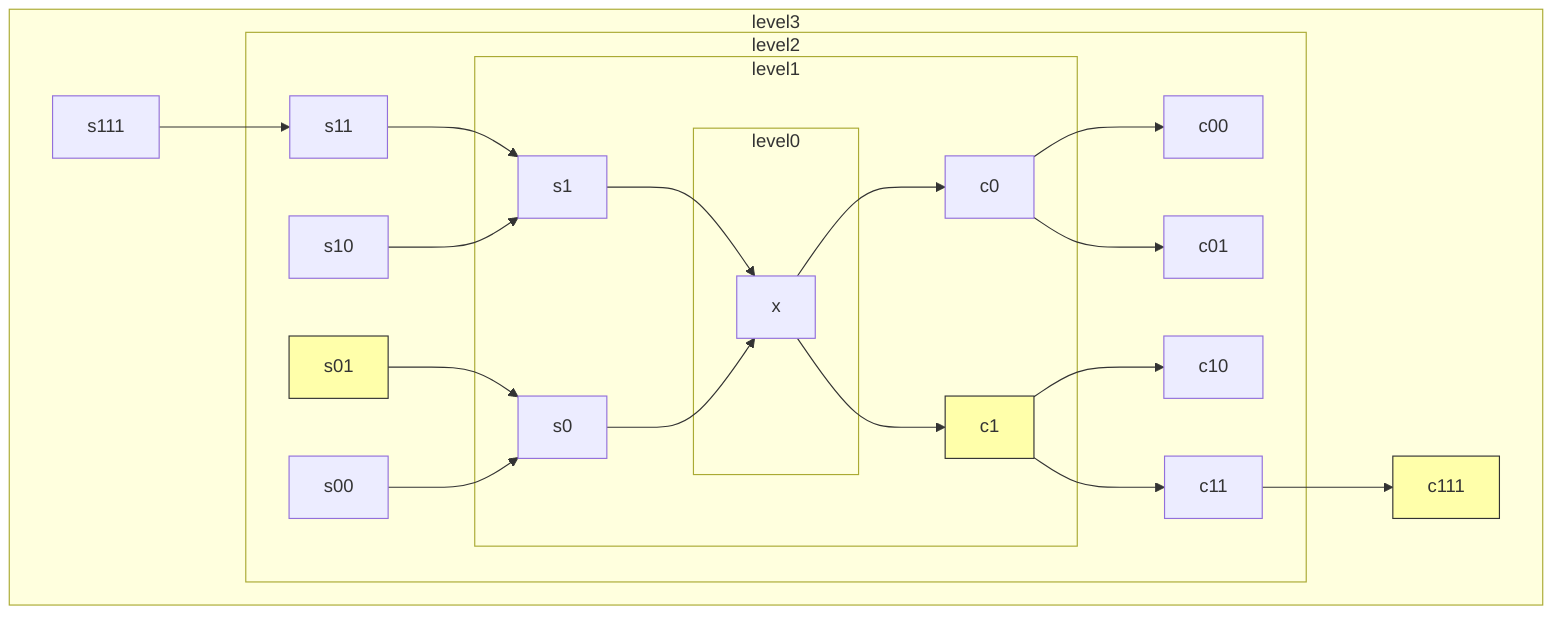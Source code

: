 flowchart TD
  subgraph level3_128["level3"]
    s111_123["s111"]
    c111_137["c111"]:::highlight
    subgraph level2_130["level2"]
      s11_124["s11"]
      s10_125["s10"]
      s01_126["s01"]:::highlight
      s00_127["s00"]
      c00_133["c00"]
      c01_134["c01"]
      c10_135["c10"]
      c11_136["c11"]
      subgraph level1_132["level1"]
        s1_128["s1"]
        s0_129["s0"]
        c0_131["c0"]
        c1_132["c1"]:::highlight
        subgraph level0_134["level0"]
          x_130["x"]
        end
      end
    end
  end

  s111_123 --> s11_124;
  s11_124 --> s1_128;
  s10_125 --> s1_128;
  s01_126 --> s0_129;
  s00_127 --> s0_129;
  c11_136 --> c111_137;
  s1_128 --> x_130;
  s0_129 --> x_130;
  c0_131 --> c00_133;
  c0_131 --> c01_134;
  c1_132 --> c10_135;
  c1_132 --> c11_136;
  x_130 --> c0_131;
  x_130 --> c1_132;

  classDef highlight fill:#FFFFAA,stroke:#333;